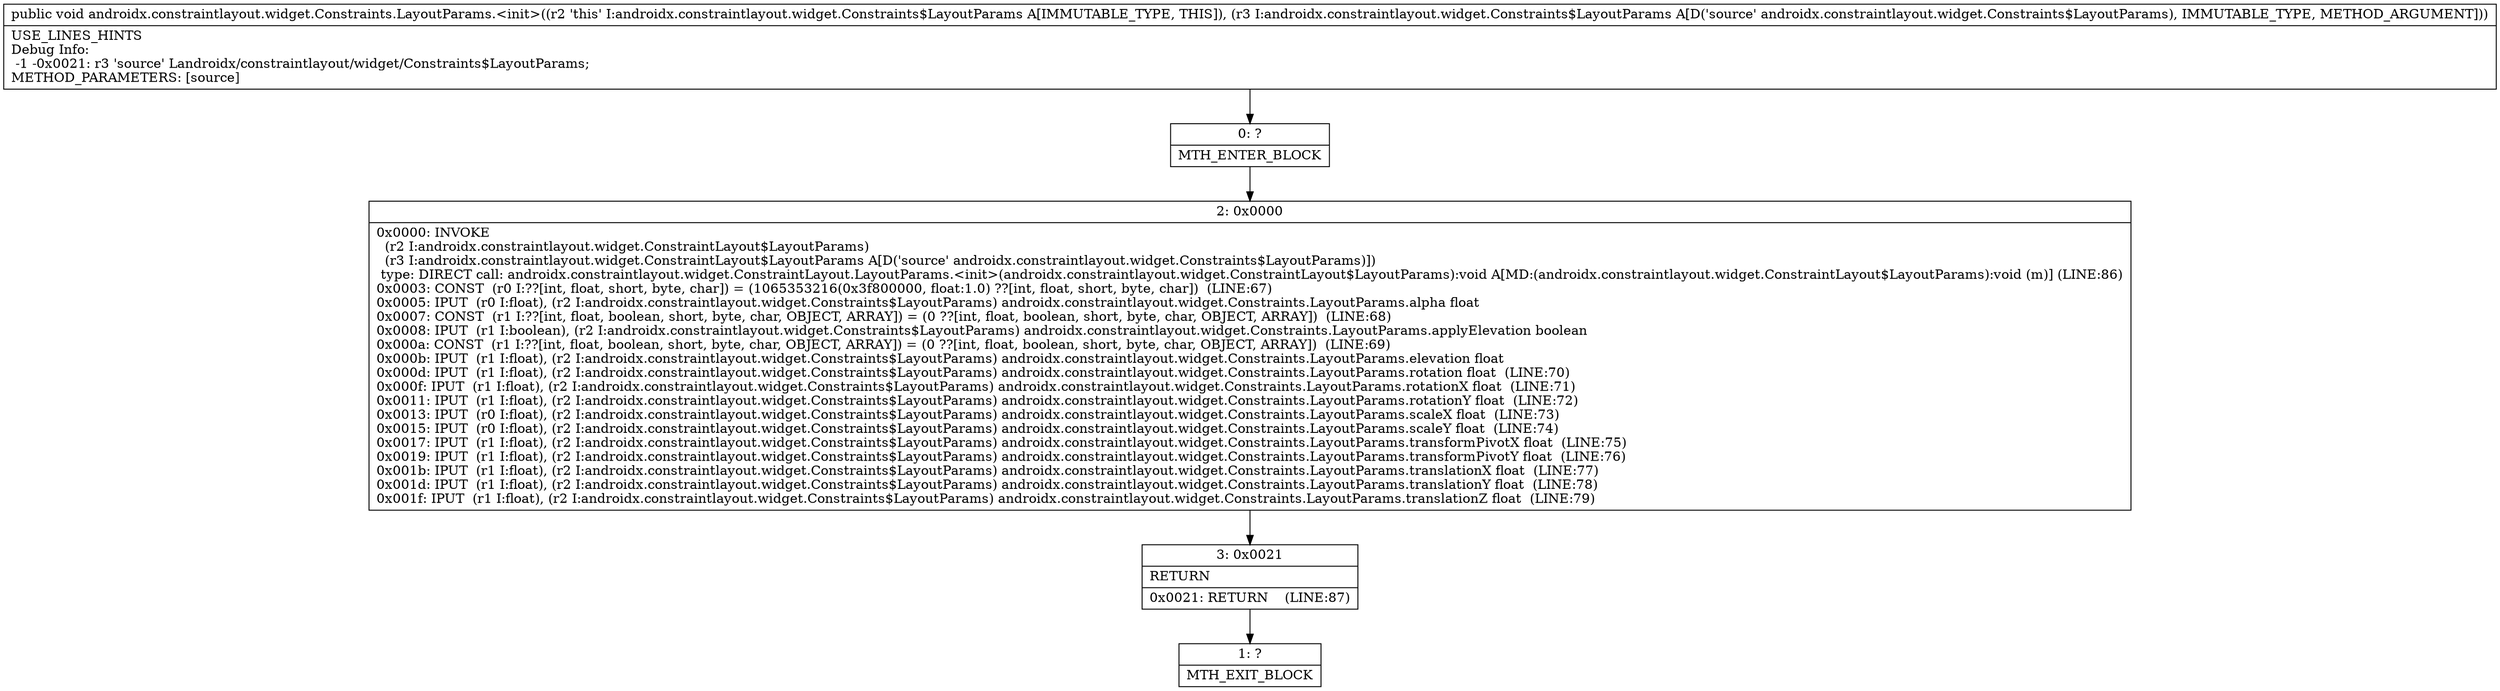 digraph "CFG forandroidx.constraintlayout.widget.Constraints.LayoutParams.\<init\>(Landroidx\/constraintlayout\/widget\/Constraints$LayoutParams;)V" {
Node_0 [shape=record,label="{0\:\ ?|MTH_ENTER_BLOCK\l}"];
Node_2 [shape=record,label="{2\:\ 0x0000|0x0000: INVOKE  \l  (r2 I:androidx.constraintlayout.widget.ConstraintLayout$LayoutParams)\l  (r3 I:androidx.constraintlayout.widget.ConstraintLayout$LayoutParams A[D('source' androidx.constraintlayout.widget.Constraints$LayoutParams)])\l type: DIRECT call: androidx.constraintlayout.widget.ConstraintLayout.LayoutParams.\<init\>(androidx.constraintlayout.widget.ConstraintLayout$LayoutParams):void A[MD:(androidx.constraintlayout.widget.ConstraintLayout$LayoutParams):void (m)] (LINE:86)\l0x0003: CONST  (r0 I:??[int, float, short, byte, char]) = (1065353216(0x3f800000, float:1.0) ??[int, float, short, byte, char])  (LINE:67)\l0x0005: IPUT  (r0 I:float), (r2 I:androidx.constraintlayout.widget.Constraints$LayoutParams) androidx.constraintlayout.widget.Constraints.LayoutParams.alpha float \l0x0007: CONST  (r1 I:??[int, float, boolean, short, byte, char, OBJECT, ARRAY]) = (0 ??[int, float, boolean, short, byte, char, OBJECT, ARRAY])  (LINE:68)\l0x0008: IPUT  (r1 I:boolean), (r2 I:androidx.constraintlayout.widget.Constraints$LayoutParams) androidx.constraintlayout.widget.Constraints.LayoutParams.applyElevation boolean \l0x000a: CONST  (r1 I:??[int, float, boolean, short, byte, char, OBJECT, ARRAY]) = (0 ??[int, float, boolean, short, byte, char, OBJECT, ARRAY])  (LINE:69)\l0x000b: IPUT  (r1 I:float), (r2 I:androidx.constraintlayout.widget.Constraints$LayoutParams) androidx.constraintlayout.widget.Constraints.LayoutParams.elevation float \l0x000d: IPUT  (r1 I:float), (r2 I:androidx.constraintlayout.widget.Constraints$LayoutParams) androidx.constraintlayout.widget.Constraints.LayoutParams.rotation float  (LINE:70)\l0x000f: IPUT  (r1 I:float), (r2 I:androidx.constraintlayout.widget.Constraints$LayoutParams) androidx.constraintlayout.widget.Constraints.LayoutParams.rotationX float  (LINE:71)\l0x0011: IPUT  (r1 I:float), (r2 I:androidx.constraintlayout.widget.Constraints$LayoutParams) androidx.constraintlayout.widget.Constraints.LayoutParams.rotationY float  (LINE:72)\l0x0013: IPUT  (r0 I:float), (r2 I:androidx.constraintlayout.widget.Constraints$LayoutParams) androidx.constraintlayout.widget.Constraints.LayoutParams.scaleX float  (LINE:73)\l0x0015: IPUT  (r0 I:float), (r2 I:androidx.constraintlayout.widget.Constraints$LayoutParams) androidx.constraintlayout.widget.Constraints.LayoutParams.scaleY float  (LINE:74)\l0x0017: IPUT  (r1 I:float), (r2 I:androidx.constraintlayout.widget.Constraints$LayoutParams) androidx.constraintlayout.widget.Constraints.LayoutParams.transformPivotX float  (LINE:75)\l0x0019: IPUT  (r1 I:float), (r2 I:androidx.constraintlayout.widget.Constraints$LayoutParams) androidx.constraintlayout.widget.Constraints.LayoutParams.transformPivotY float  (LINE:76)\l0x001b: IPUT  (r1 I:float), (r2 I:androidx.constraintlayout.widget.Constraints$LayoutParams) androidx.constraintlayout.widget.Constraints.LayoutParams.translationX float  (LINE:77)\l0x001d: IPUT  (r1 I:float), (r2 I:androidx.constraintlayout.widget.Constraints$LayoutParams) androidx.constraintlayout.widget.Constraints.LayoutParams.translationY float  (LINE:78)\l0x001f: IPUT  (r1 I:float), (r2 I:androidx.constraintlayout.widget.Constraints$LayoutParams) androidx.constraintlayout.widget.Constraints.LayoutParams.translationZ float  (LINE:79)\l}"];
Node_3 [shape=record,label="{3\:\ 0x0021|RETURN\l|0x0021: RETURN    (LINE:87)\l}"];
Node_1 [shape=record,label="{1\:\ ?|MTH_EXIT_BLOCK\l}"];
MethodNode[shape=record,label="{public void androidx.constraintlayout.widget.Constraints.LayoutParams.\<init\>((r2 'this' I:androidx.constraintlayout.widget.Constraints$LayoutParams A[IMMUTABLE_TYPE, THIS]), (r3 I:androidx.constraintlayout.widget.Constraints$LayoutParams A[D('source' androidx.constraintlayout.widget.Constraints$LayoutParams), IMMUTABLE_TYPE, METHOD_ARGUMENT]))  | USE_LINES_HINTS\lDebug Info:\l  \-1 \-0x0021: r3 'source' Landroidx\/constraintlayout\/widget\/Constraints$LayoutParams;\lMETHOD_PARAMETERS: [source]\l}"];
MethodNode -> Node_0;Node_0 -> Node_2;
Node_2 -> Node_3;
Node_3 -> Node_1;
}


